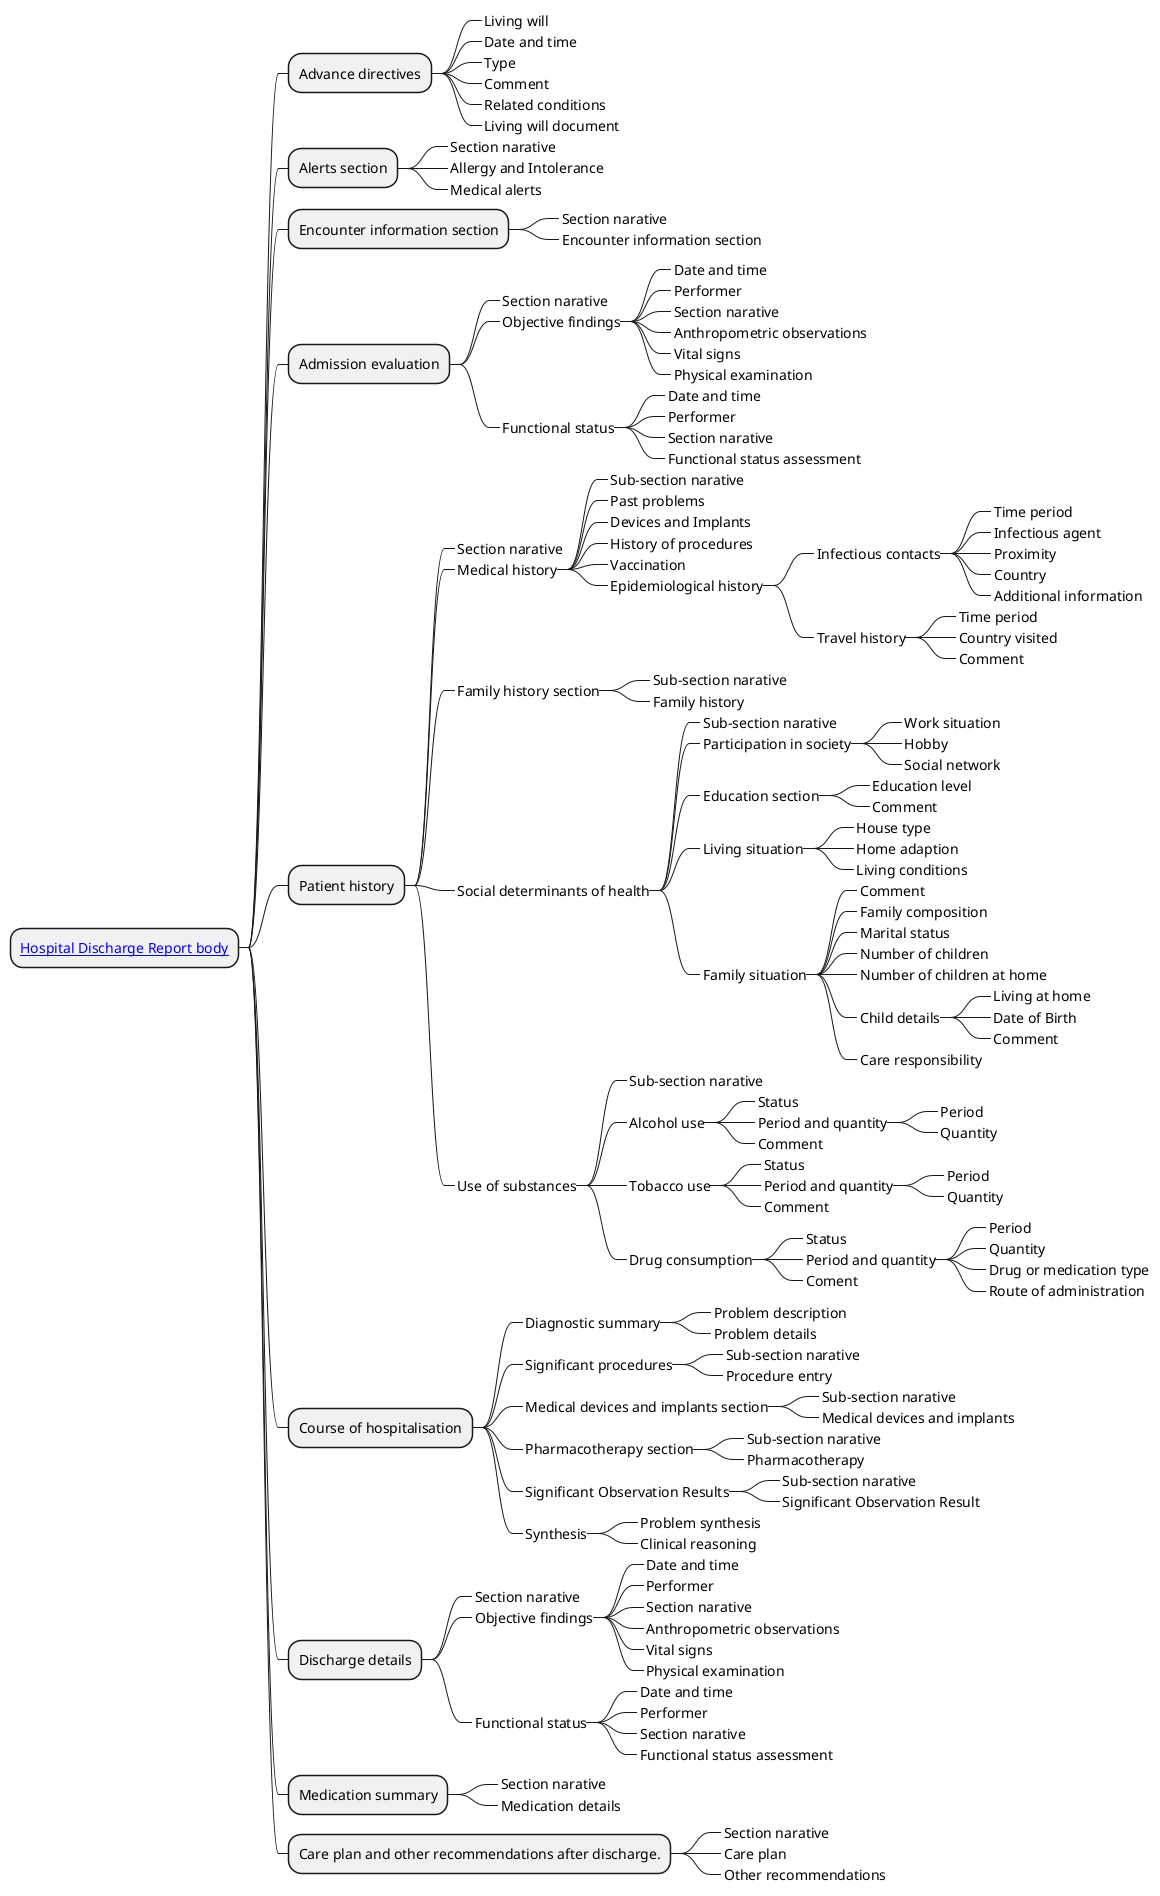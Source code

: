 PlantUML

' @startmindmap
' skinparam topurl StructureDefinition-
' * [[EHDSHospitalDischargeReportBody.html Hospital Discharge Report body]]
' ** Advance directives
' ***_ Living will
' ***_ Date and time
' ***_ Type
' ***_ Comment
' ***_ Related conditions
' ***_ Living will document
' ** Alerts section
' ***_ Section narrative
' ***_ Allergy and Intolerance
' ***_ Medical alerts
' ** Encounter information section
' ***_ Section narrative
' ***_ Priority
' ***_ Admitting facility (Service provider)
' ***_ Actual encounter period
' ***_ Admission information
' ****_ Admitter
' ****_ Admit Source
' ****_ Referring professional
' ****_ Admission Reason
' ****_ Admission legal status
' ***_ Discharge information
' ****_ Destination type
' ****_ Destination location
' ***_ Location
' ****_ Period
' ****_ Organization part

' ** Admission evaluation
' ***_ Section narrative
' ***_ Objective findings
' ****_ Date and time
' ****_ Performer
' ****_ Section narrative
' ****_ Anthropometric observations
' ****_ Vital signs
' ****_ Physical examination
' ***_ Functional status
' ****_ Date and time
' ****_ Performer
' ****_ Section narrative
' ****_ Functional status assessment
' ** Patient history
' ***_ Section narrative
' ***_ Medical history
' ****_ Section narrative
' ****_ Past problems
' ****_ Devices and implants
' ****_ History of procedures
' ****_ Vaccination
' ****_ Epidemiological history
' ***_ Family history
' ***_ Social determinants of health
' ***_ Use of substances
' ** Course of hospitalisation (Hospital stay)
' ***_ Section narrative
' ***_ Diagnostic summary
' ***_ Significant procedures
' ***_ Medical devices and implants
' ***_ Pharmacotherapy
' ***_ Significant Observation Results
' ***_ Synthesis
' ** Discharge details
' ***_ Section narrative
' ***_ Objective findings
' ****_ Date and time
' ****_ Performer
' ****_ Section narrative
' ****_ Anthropometric observations
' ****_ Vital signs
' ****_ Physical examination
' ***_ Functional status
' ****_ Date and time
' ****_ Performer
' ****_ Section narrative
' ****_ Functional status assessment
' ** Medication summary
' ** Care plan
' ***_ Title
' ***_ Addresses
' ***_ Care plan description
' ***_ Other recommendations
' @endmindmap


@startmindmap
skinparam topurl StructureDefinition-
* [[EHDSHospitalDischargeReportBody.html Hospital Discharge Report body]]
** Advance directives
***_ Living will
***_ Date and time
***_ Type
***_ Comment
***_ Related conditions
***_ Living will document
** Alerts section
***_ Section narative
***_ Allergy and Intolerance
***_ Medical alerts
** Encounter information section
***_ Section narative
***_ Encounter information section
** Admission evaluation
***_ Section narative
***_ Objective findings
****_ Date and time
****_ Performer
****_ Section narative
****_ Anthropometric observations
****_ Vital signs
****_ Physical examination
***_ Functional status
****_ Date and time
****_ Performer
****_ Section narative
****_ Functional status assessment
** Patient history
***_ Section narative
***_ Medical history
****_ Sub-section narative
****_ Past problems
****_ Devices and Implants
****_ History of procedures
****_ Vaccination
****_ Epidemiological history
*****_ Infectious contacts
******_ Time period
******_ Infectious agent
******_ Proximity
******_ Country
******_ Additional information
*****_ Travel history
******_ Time period
******_ Country visited
******_ Comment
***_ Family history section
****_ Sub-section narative
****_ Family history
***_ Social determinants of health
****_ Sub-section narative
****_ Participation in society
*****_ Work situation
*****_ Hobby
*****_ Social network
****_ Education section
*****_ Education level
*****_ Comment
****_ Living situation
*****_ House type
*****_ Home adaption
*****_ Living conditions
****_ Family situation
*****_ Comment
*****_ Family composition
*****_ Marital status
*****_ Number of children
*****_ Number of children at home
*****_ Child details
******_ Living at home
******_ Date of Birth
******_ Comment
*****_ Care responsibility
***_ Use of substances
****_ Sub-section narative
****_ Alcohol use
*****_ Status
*****_ Period and quantity
******_ Period
******_ Quantity
*****_ Comment
****_ Tobacco use
*****_ Status
*****_ Period and quantity
******_ Period
******_ Quantity
*****_ Comment
****_ Drug consumption
*****_ Status
*****_ Period and quantity
******_ Period
******_ Quantity
******_ Drug or medication type
******_ Route of administration
*****_ Coment
** Course of hospitalisation
***_ Diagnostic summary
****_ Problem description
****_ Problem details
***_ Significant procedures
****_ Sub-section narative
****_ Procedure entry
***_ Medical devices and implants section
****_ Sub-section narative
****_ Medical devices and implants
***_ Pharmacotherapy section
****_ Sub-section narative
****_ Pharmacotherapy
***_ Significant Observation Results
****_ Sub-section narative
****_ Significant Observation Result
***_ Synthesis
****_ Problem synthesis
****_ Clinical reasoning
** Discharge details
***_ Section narative
***_ Objective findings
****_ Date and time
****_ Performer
****_ Section narative
****_ Anthropometric observations
****_ Vital signs
****_ Physical examination
***_ Functional status
****_ Date and time
****_ Performer
****_ Section narative
****_ Functional status assessment
** Medication summary
***_ Section narative
***_ Medication details
** Care plan and other recommendations after discharge.
***_ Section narative
***_ Care plan
***_ Other recommendations
@endmindmap